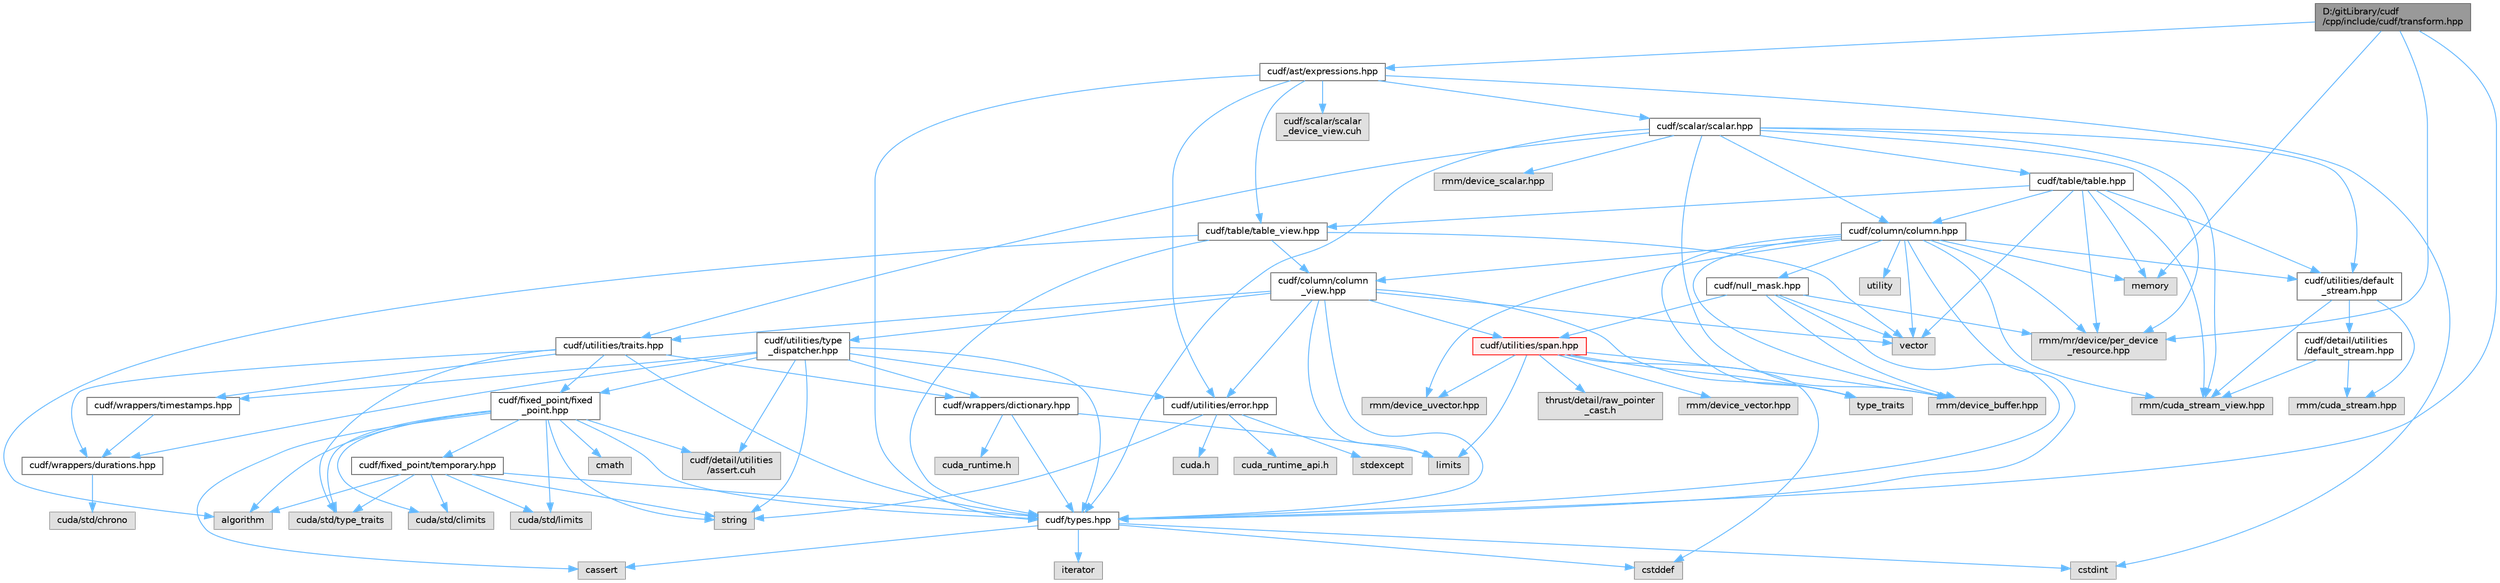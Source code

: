 digraph "D:/gitLibrary/cudf/cpp/include/cudf/transform.hpp"
{
 // LATEX_PDF_SIZE
  bgcolor="transparent";
  edge [fontname=Helvetica,fontsize=10,labelfontname=Helvetica,labelfontsize=10];
  node [fontname=Helvetica,fontsize=10,shape=box,height=0.2,width=0.4];
  Node1 [id="Node000001",label="D:/gitLibrary/cudf\l/cpp/include/cudf/transform.hpp",height=0.2,width=0.4,color="gray40", fillcolor="grey60", style="filled", fontcolor="black",tooltip="Column APIs for transforming rows"];
  Node1 -> Node2 [id="edge111_Node000001_Node000002",color="steelblue1",style="solid",tooltip=" "];
  Node2 [id="Node000002",label="cudf/ast/expressions.hpp",height=0.2,width=0.4,color="grey40", fillcolor="white", style="filled",URL="$expressions_8hpp.html",tooltip=" "];
  Node2 -> Node3 [id="edge112_Node000002_Node000003",color="steelblue1",style="solid",tooltip=" "];
  Node3 [id="Node000003",label="cudf/scalar/scalar.hpp",height=0.2,width=0.4,color="grey40", fillcolor="white", style="filled",URL="$scalar_8hpp.html",tooltip="Class definitions for cudf::scalar"];
  Node3 -> Node4 [id="edge113_Node000003_Node000004",color="steelblue1",style="solid",tooltip=" "];
  Node4 [id="Node000004",label="cudf/column/column.hpp",height=0.2,width=0.4,color="grey40", fillcolor="white", style="filled",URL="$column_8hpp.html",tooltip="Class definition for cudf::column"];
  Node4 -> Node5 [id="edge114_Node000004_Node000005",color="steelblue1",style="solid",tooltip=" "];
  Node5 [id="Node000005",label="cudf/column/column\l_view.hpp",height=0.2,width=0.4,color="grey40", fillcolor="white", style="filled",URL="$column__view_8hpp.html",tooltip="column view class definitions"];
  Node5 -> Node6 [id="edge115_Node000005_Node000006",color="steelblue1",style="solid",tooltip=" "];
  Node6 [id="Node000006",label="cudf/types.hpp",height=0.2,width=0.4,color="grey40", fillcolor="white", style="filled",URL="$types_8hpp.html",tooltip="Type declarations for libcudf."];
  Node6 -> Node7 [id="edge116_Node000006_Node000007",color="steelblue1",style="solid",tooltip=" "];
  Node7 [id="Node000007",label="cassert",height=0.2,width=0.4,color="grey60", fillcolor="#E0E0E0", style="filled",tooltip=" "];
  Node6 -> Node8 [id="edge117_Node000006_Node000008",color="steelblue1",style="solid",tooltip=" "];
  Node8 [id="Node000008",label="cstddef",height=0.2,width=0.4,color="grey60", fillcolor="#E0E0E0", style="filled",tooltip=" "];
  Node6 -> Node9 [id="edge118_Node000006_Node000009",color="steelblue1",style="solid",tooltip=" "];
  Node9 [id="Node000009",label="cstdint",height=0.2,width=0.4,color="grey60", fillcolor="#E0E0E0", style="filled",tooltip=" "];
  Node6 -> Node10 [id="edge119_Node000006_Node000010",color="steelblue1",style="solid",tooltip=" "];
  Node10 [id="Node000010",label="iterator",height=0.2,width=0.4,color="grey60", fillcolor="#E0E0E0", style="filled",tooltip=" "];
  Node5 -> Node11 [id="edge120_Node000005_Node000011",color="steelblue1",style="solid",tooltip=" "];
  Node11 [id="Node000011",label="cudf/utilities/error.hpp",height=0.2,width=0.4,color="grey40", fillcolor="white", style="filled",URL="$error_8hpp.html",tooltip=" "];
  Node11 -> Node12 [id="edge121_Node000011_Node000012",color="steelblue1",style="solid",tooltip=" "];
  Node12 [id="Node000012",label="cuda.h",height=0.2,width=0.4,color="grey60", fillcolor="#E0E0E0", style="filled",tooltip=" "];
  Node11 -> Node13 [id="edge122_Node000011_Node000013",color="steelblue1",style="solid",tooltip=" "];
  Node13 [id="Node000013",label="cuda_runtime_api.h",height=0.2,width=0.4,color="grey60", fillcolor="#E0E0E0", style="filled",tooltip=" "];
  Node11 -> Node14 [id="edge123_Node000011_Node000014",color="steelblue1",style="solid",tooltip=" "];
  Node14 [id="Node000014",label="stdexcept",height=0.2,width=0.4,color="grey60", fillcolor="#E0E0E0", style="filled",tooltip=" "];
  Node11 -> Node15 [id="edge124_Node000011_Node000015",color="steelblue1",style="solid",tooltip=" "];
  Node15 [id="Node000015",label="string",height=0.2,width=0.4,color="grey60", fillcolor="#E0E0E0", style="filled",tooltip=" "];
  Node5 -> Node16 [id="edge125_Node000005_Node000016",color="steelblue1",style="solid",tooltip=" "];
  Node16 [id="Node000016",label="cudf/utilities/span.hpp",height=0.2,width=0.4,color="red", fillcolor="#FFF0F0", style="filled",URL="$span_8hpp.html",tooltip=" "];
  Node16 -> Node17 [id="edge126_Node000016_Node000017",color="steelblue1",style="solid",tooltip=" "];
  Node17 [id="Node000017",label="rmm/device_buffer.hpp",height=0.2,width=0.4,color="grey60", fillcolor="#E0E0E0", style="filled",tooltip=" "];
  Node16 -> Node18 [id="edge127_Node000016_Node000018",color="steelblue1",style="solid",tooltip=" "];
  Node18 [id="Node000018",label="rmm/device_uvector.hpp",height=0.2,width=0.4,color="grey60", fillcolor="#E0E0E0", style="filled",tooltip=" "];
  Node16 -> Node19 [id="edge128_Node000016_Node000019",color="steelblue1",style="solid",tooltip=" "];
  Node19 [id="Node000019",label="rmm/device_vector.hpp",height=0.2,width=0.4,color="grey60", fillcolor="#E0E0E0", style="filled",tooltip=" "];
  Node16 -> Node20 [id="edge129_Node000016_Node000020",color="steelblue1",style="solid",tooltip=" "];
  Node20 [id="Node000020",label="thrust/detail/raw_pointer\l_cast.h",height=0.2,width=0.4,color="grey60", fillcolor="#E0E0E0", style="filled",tooltip=" "];
  Node16 -> Node8 [id="edge130_Node000016_Node000008",color="steelblue1",style="solid",tooltip=" "];
  Node16 -> Node24 [id="edge131_Node000016_Node000024",color="steelblue1",style="solid",tooltip=" "];
  Node24 [id="Node000024",label="limits",height=0.2,width=0.4,color="grey60", fillcolor="#E0E0E0", style="filled",tooltip=" "];
  Node16 -> Node25 [id="edge132_Node000016_Node000025",color="steelblue1",style="solid",tooltip=" "];
  Node25 [id="Node000025",label="type_traits",height=0.2,width=0.4,color="grey60", fillcolor="#E0E0E0", style="filled",tooltip=" "];
  Node5 -> Node26 [id="edge133_Node000005_Node000026",color="steelblue1",style="solid",tooltip=" "];
  Node26 [id="Node000026",label="cudf/utilities/traits.hpp",height=0.2,width=0.4,color="grey40", fillcolor="white", style="filled",URL="$traits_8hpp.html",tooltip=" "];
  Node26 -> Node27 [id="edge134_Node000026_Node000027",color="steelblue1",style="solid",tooltip=" "];
  Node27 [id="Node000027",label="cudf/fixed_point/fixed\l_point.hpp",height=0.2,width=0.4,color="grey40", fillcolor="white", style="filled",URL="$fixed__point_8hpp.html",tooltip="Class definition for fixed point data type"];
  Node27 -> Node28 [id="edge135_Node000027_Node000028",color="steelblue1",style="solid",tooltip=" "];
  Node28 [id="Node000028",label="cudf/detail/utilities\l/assert.cuh",height=0.2,width=0.4,color="grey60", fillcolor="#E0E0E0", style="filled",tooltip=" "];
  Node27 -> Node29 [id="edge136_Node000027_Node000029",color="steelblue1",style="solid",tooltip=" "];
  Node29 [id="Node000029",label="cudf/fixed_point/temporary.hpp",height=0.2,width=0.4,color="grey40", fillcolor="white", style="filled",URL="$temporary_8hpp.html",tooltip=" "];
  Node29 -> Node6 [id="edge137_Node000029_Node000006",color="steelblue1",style="solid",tooltip=" "];
  Node29 -> Node30 [id="edge138_Node000029_Node000030",color="steelblue1",style="solid",tooltip=" "];
  Node30 [id="Node000030",label="cuda/std/climits",height=0.2,width=0.4,color="grey60", fillcolor="#E0E0E0", style="filled",tooltip=" "];
  Node29 -> Node31 [id="edge139_Node000029_Node000031",color="steelblue1",style="solid",tooltip=" "];
  Node31 [id="Node000031",label="cuda/std/limits",height=0.2,width=0.4,color="grey60", fillcolor="#E0E0E0", style="filled",tooltip=" "];
  Node29 -> Node32 [id="edge140_Node000029_Node000032",color="steelblue1",style="solid",tooltip=" "];
  Node32 [id="Node000032",label="cuda/std/type_traits",height=0.2,width=0.4,color="grey60", fillcolor="#E0E0E0", style="filled",tooltip=" "];
  Node29 -> Node33 [id="edge141_Node000029_Node000033",color="steelblue1",style="solid",tooltip=" "];
  Node33 [id="Node000033",label="algorithm",height=0.2,width=0.4,color="grey60", fillcolor="#E0E0E0", style="filled",tooltip=" "];
  Node29 -> Node15 [id="edge142_Node000029_Node000015",color="steelblue1",style="solid",tooltip=" "];
  Node27 -> Node6 [id="edge143_Node000027_Node000006",color="steelblue1",style="solid",tooltip=" "];
  Node27 -> Node30 [id="edge144_Node000027_Node000030",color="steelblue1",style="solid",tooltip=" "];
  Node27 -> Node31 [id="edge145_Node000027_Node000031",color="steelblue1",style="solid",tooltip=" "];
  Node27 -> Node32 [id="edge146_Node000027_Node000032",color="steelblue1",style="solid",tooltip=" "];
  Node27 -> Node33 [id="edge147_Node000027_Node000033",color="steelblue1",style="solid",tooltip=" "];
  Node27 -> Node7 [id="edge148_Node000027_Node000007",color="steelblue1",style="solid",tooltip=" "];
  Node27 -> Node34 [id="edge149_Node000027_Node000034",color="steelblue1",style="solid",tooltip=" "];
  Node34 [id="Node000034",label="cmath",height=0.2,width=0.4,color="grey60", fillcolor="#E0E0E0", style="filled",tooltip=" "];
  Node27 -> Node15 [id="edge150_Node000027_Node000015",color="steelblue1",style="solid",tooltip=" "];
  Node26 -> Node6 [id="edge151_Node000026_Node000006",color="steelblue1",style="solid",tooltip=" "];
  Node26 -> Node35 [id="edge152_Node000026_Node000035",color="steelblue1",style="solid",tooltip=" "];
  Node35 [id="Node000035",label="cudf/wrappers/dictionary.hpp",height=0.2,width=0.4,color="grey40", fillcolor="white", style="filled",URL="$dictionary_8hpp.html",tooltip="Concrete type definition for dictionary columns."];
  Node35 -> Node36 [id="edge153_Node000035_Node000036",color="steelblue1",style="solid",tooltip=" "];
  Node36 [id="Node000036",label="cuda_runtime.h",height=0.2,width=0.4,color="grey60", fillcolor="#E0E0E0", style="filled",tooltip=" "];
  Node35 -> Node6 [id="edge154_Node000035_Node000006",color="steelblue1",style="solid",tooltip=" "];
  Node35 -> Node24 [id="edge155_Node000035_Node000024",color="steelblue1",style="solid",tooltip=" "];
  Node26 -> Node37 [id="edge156_Node000026_Node000037",color="steelblue1",style="solid",tooltip=" "];
  Node37 [id="Node000037",label="cudf/wrappers/durations.hpp",height=0.2,width=0.4,color="grey40", fillcolor="white", style="filled",URL="$durations_8hpp.html",tooltip="Concrete type definitions for int32_t and int64_t durations in varying resolutions."];
  Node37 -> Node38 [id="edge157_Node000037_Node000038",color="steelblue1",style="solid",tooltip=" "];
  Node38 [id="Node000038",label="cuda/std/chrono",height=0.2,width=0.4,color="grey60", fillcolor="#E0E0E0", style="filled",tooltip=" "];
  Node26 -> Node39 [id="edge158_Node000026_Node000039",color="steelblue1",style="solid",tooltip=" "];
  Node39 [id="Node000039",label="cudf/wrappers/timestamps.hpp",height=0.2,width=0.4,color="grey40", fillcolor="white", style="filled",URL="$timestamps_8hpp.html",tooltip="Concrete type definitions for int32_t and int64_t timestamps in varying resolutions as durations sinc..."];
  Node39 -> Node37 [id="edge159_Node000039_Node000037",color="steelblue1",style="solid",tooltip=" "];
  Node26 -> Node32 [id="edge160_Node000026_Node000032",color="steelblue1",style="solid",tooltip=" "];
  Node5 -> Node40 [id="edge161_Node000005_Node000040",color="steelblue1",style="solid",tooltip=" "];
  Node40 [id="Node000040",label="cudf/utilities/type\l_dispatcher.hpp",height=0.2,width=0.4,color="grey40", fillcolor="white", style="filled",URL="$type__dispatcher_8hpp.html",tooltip="Defines the mapping between cudf::type_id runtime type information and concrete C++ types."];
  Node40 -> Node28 [id="edge162_Node000040_Node000028",color="steelblue1",style="solid",tooltip=" "];
  Node40 -> Node27 [id="edge163_Node000040_Node000027",color="steelblue1",style="solid",tooltip=" "];
  Node40 -> Node6 [id="edge164_Node000040_Node000006",color="steelblue1",style="solid",tooltip=" "];
  Node40 -> Node11 [id="edge165_Node000040_Node000011",color="steelblue1",style="solid",tooltip=" "];
  Node40 -> Node35 [id="edge166_Node000040_Node000035",color="steelblue1",style="solid",tooltip=" "];
  Node40 -> Node37 [id="edge167_Node000040_Node000037",color="steelblue1",style="solid",tooltip=" "];
  Node40 -> Node39 [id="edge168_Node000040_Node000039",color="steelblue1",style="solid",tooltip=" "];
  Node40 -> Node15 [id="edge169_Node000040_Node000015",color="steelblue1",style="solid",tooltip=" "];
  Node5 -> Node24 [id="edge170_Node000005_Node000024",color="steelblue1",style="solid",tooltip=" "];
  Node5 -> Node25 [id="edge171_Node000005_Node000025",color="steelblue1",style="solid",tooltip=" "];
  Node5 -> Node41 [id="edge172_Node000005_Node000041",color="steelblue1",style="solid",tooltip=" "];
  Node41 [id="Node000041",label="vector",height=0.2,width=0.4,color="grey60", fillcolor="#E0E0E0", style="filled",tooltip=" "];
  Node4 -> Node42 [id="edge173_Node000004_Node000042",color="steelblue1",style="solid",tooltip=" "];
  Node42 [id="Node000042",label="cudf/null_mask.hpp",height=0.2,width=0.4,color="grey40", fillcolor="white", style="filled",URL="$null__mask_8hpp.html",tooltip="APIs for managing validity bitmasks"];
  Node42 -> Node6 [id="edge174_Node000042_Node000006",color="steelblue1",style="solid",tooltip=" "];
  Node42 -> Node16 [id="edge175_Node000042_Node000016",color="steelblue1",style="solid",tooltip=" "];
  Node42 -> Node17 [id="edge176_Node000042_Node000017",color="steelblue1",style="solid",tooltip=" "];
  Node42 -> Node43 [id="edge177_Node000042_Node000043",color="steelblue1",style="solid",tooltip=" "];
  Node43 [id="Node000043",label="rmm/mr/device/per_device\l_resource.hpp",height=0.2,width=0.4,color="grey60", fillcolor="#E0E0E0", style="filled",tooltip=" "];
  Node42 -> Node41 [id="edge178_Node000042_Node000041",color="steelblue1",style="solid",tooltip=" "];
  Node4 -> Node6 [id="edge179_Node000004_Node000006",color="steelblue1",style="solid",tooltip=" "];
  Node4 -> Node44 [id="edge180_Node000004_Node000044",color="steelblue1",style="solid",tooltip=" "];
  Node44 [id="Node000044",label="cudf/utilities/default\l_stream.hpp",height=0.2,width=0.4,color="grey40", fillcolor="white", style="filled",URL="$utilities_2default__stream_8hpp.html",tooltip=" "];
  Node44 -> Node45 [id="edge181_Node000044_Node000045",color="steelblue1",style="solid",tooltip=" "];
  Node45 [id="Node000045",label="cudf/detail/utilities\l/default_stream.hpp",height=0.2,width=0.4,color="grey40", fillcolor="white", style="filled",URL="$detail_2utilities_2default__stream_8hpp.html",tooltip=" "];
  Node45 -> Node46 [id="edge182_Node000045_Node000046",color="steelblue1",style="solid",tooltip=" "];
  Node46 [id="Node000046",label="rmm/cuda_stream.hpp",height=0.2,width=0.4,color="grey60", fillcolor="#E0E0E0", style="filled",tooltip=" "];
  Node45 -> Node47 [id="edge183_Node000045_Node000047",color="steelblue1",style="solid",tooltip=" "];
  Node47 [id="Node000047",label="rmm/cuda_stream_view.hpp",height=0.2,width=0.4,color="grey60", fillcolor="#E0E0E0", style="filled",tooltip=" "];
  Node44 -> Node46 [id="edge184_Node000044_Node000046",color="steelblue1",style="solid",tooltip=" "];
  Node44 -> Node47 [id="edge185_Node000044_Node000047",color="steelblue1",style="solid",tooltip=" "];
  Node4 -> Node47 [id="edge186_Node000004_Node000047",color="steelblue1",style="solid",tooltip=" "];
  Node4 -> Node17 [id="edge187_Node000004_Node000017",color="steelblue1",style="solid",tooltip=" "];
  Node4 -> Node18 [id="edge188_Node000004_Node000018",color="steelblue1",style="solid",tooltip=" "];
  Node4 -> Node43 [id="edge189_Node000004_Node000043",color="steelblue1",style="solid",tooltip=" "];
  Node4 -> Node48 [id="edge190_Node000004_Node000048",color="steelblue1",style="solid",tooltip=" "];
  Node48 [id="Node000048",label="memory",height=0.2,width=0.4,color="grey60", fillcolor="#E0E0E0", style="filled",tooltip=" "];
  Node4 -> Node25 [id="edge191_Node000004_Node000025",color="steelblue1",style="solid",tooltip=" "];
  Node4 -> Node49 [id="edge192_Node000004_Node000049",color="steelblue1",style="solid",tooltip=" "];
  Node49 [id="Node000049",label="utility",height=0.2,width=0.4,color="grey60", fillcolor="#E0E0E0", style="filled",tooltip=" "];
  Node4 -> Node41 [id="edge193_Node000004_Node000041",color="steelblue1",style="solid",tooltip=" "];
  Node3 -> Node50 [id="edge194_Node000003_Node000050",color="steelblue1",style="solid",tooltip=" "];
  Node50 [id="Node000050",label="cudf/table/table.hpp",height=0.2,width=0.4,color="grey40", fillcolor="white", style="filled",URL="$table_8hpp.html",tooltip="Class definition for cudf::table"];
  Node50 -> Node4 [id="edge195_Node000050_Node000004",color="steelblue1",style="solid",tooltip=" "];
  Node50 -> Node51 [id="edge196_Node000050_Node000051",color="steelblue1",style="solid",tooltip=" "];
  Node51 [id="Node000051",label="cudf/table/table_view.hpp",height=0.2,width=0.4,color="grey40", fillcolor="white", style="filled",URL="$table__view_8hpp.html",tooltip="Class definitions for (mutable)_table_view"];
  Node51 -> Node5 [id="edge197_Node000051_Node000005",color="steelblue1",style="solid",tooltip=" "];
  Node51 -> Node6 [id="edge198_Node000051_Node000006",color="steelblue1",style="solid",tooltip=" "];
  Node51 -> Node33 [id="edge199_Node000051_Node000033",color="steelblue1",style="solid",tooltip=" "];
  Node51 -> Node41 [id="edge200_Node000051_Node000041",color="steelblue1",style="solid",tooltip=" "];
  Node50 -> Node44 [id="edge201_Node000050_Node000044",color="steelblue1",style="solid",tooltip=" "];
  Node50 -> Node47 [id="edge202_Node000050_Node000047",color="steelblue1",style="solid",tooltip=" "];
  Node50 -> Node43 [id="edge203_Node000050_Node000043",color="steelblue1",style="solid",tooltip=" "];
  Node50 -> Node48 [id="edge204_Node000050_Node000048",color="steelblue1",style="solid",tooltip=" "];
  Node50 -> Node41 [id="edge205_Node000050_Node000041",color="steelblue1",style="solid",tooltip=" "];
  Node3 -> Node6 [id="edge206_Node000003_Node000006",color="steelblue1",style="solid",tooltip=" "];
  Node3 -> Node44 [id="edge207_Node000003_Node000044",color="steelblue1",style="solid",tooltip=" "];
  Node3 -> Node26 [id="edge208_Node000003_Node000026",color="steelblue1",style="solid",tooltip=" "];
  Node3 -> Node47 [id="edge209_Node000003_Node000047",color="steelblue1",style="solid",tooltip=" "];
  Node3 -> Node17 [id="edge210_Node000003_Node000017",color="steelblue1",style="solid",tooltip=" "];
  Node3 -> Node52 [id="edge211_Node000003_Node000052",color="steelblue1",style="solid",tooltip=" "];
  Node52 [id="Node000052",label="rmm/device_scalar.hpp",height=0.2,width=0.4,color="grey60", fillcolor="#E0E0E0", style="filled",tooltip=" "];
  Node3 -> Node43 [id="edge212_Node000003_Node000043",color="steelblue1",style="solid",tooltip=" "];
  Node2 -> Node53 [id="edge213_Node000002_Node000053",color="steelblue1",style="solid",tooltip=" "];
  Node53 [id="Node000053",label="cudf/scalar/scalar\l_device_view.cuh",height=0.2,width=0.4,color="grey60", fillcolor="#E0E0E0", style="filled",tooltip=" "];
  Node2 -> Node51 [id="edge214_Node000002_Node000051",color="steelblue1",style="solid",tooltip=" "];
  Node2 -> Node6 [id="edge215_Node000002_Node000006",color="steelblue1",style="solid",tooltip=" "];
  Node2 -> Node11 [id="edge216_Node000002_Node000011",color="steelblue1",style="solid",tooltip=" "];
  Node2 -> Node9 [id="edge217_Node000002_Node000009",color="steelblue1",style="solid",tooltip=" "];
  Node1 -> Node6 [id="edge218_Node000001_Node000006",color="steelblue1",style="solid",tooltip=" "];
  Node1 -> Node43 [id="edge219_Node000001_Node000043",color="steelblue1",style="solid",tooltip=" "];
  Node1 -> Node48 [id="edge220_Node000001_Node000048",color="steelblue1",style="solid",tooltip=" "];
}
